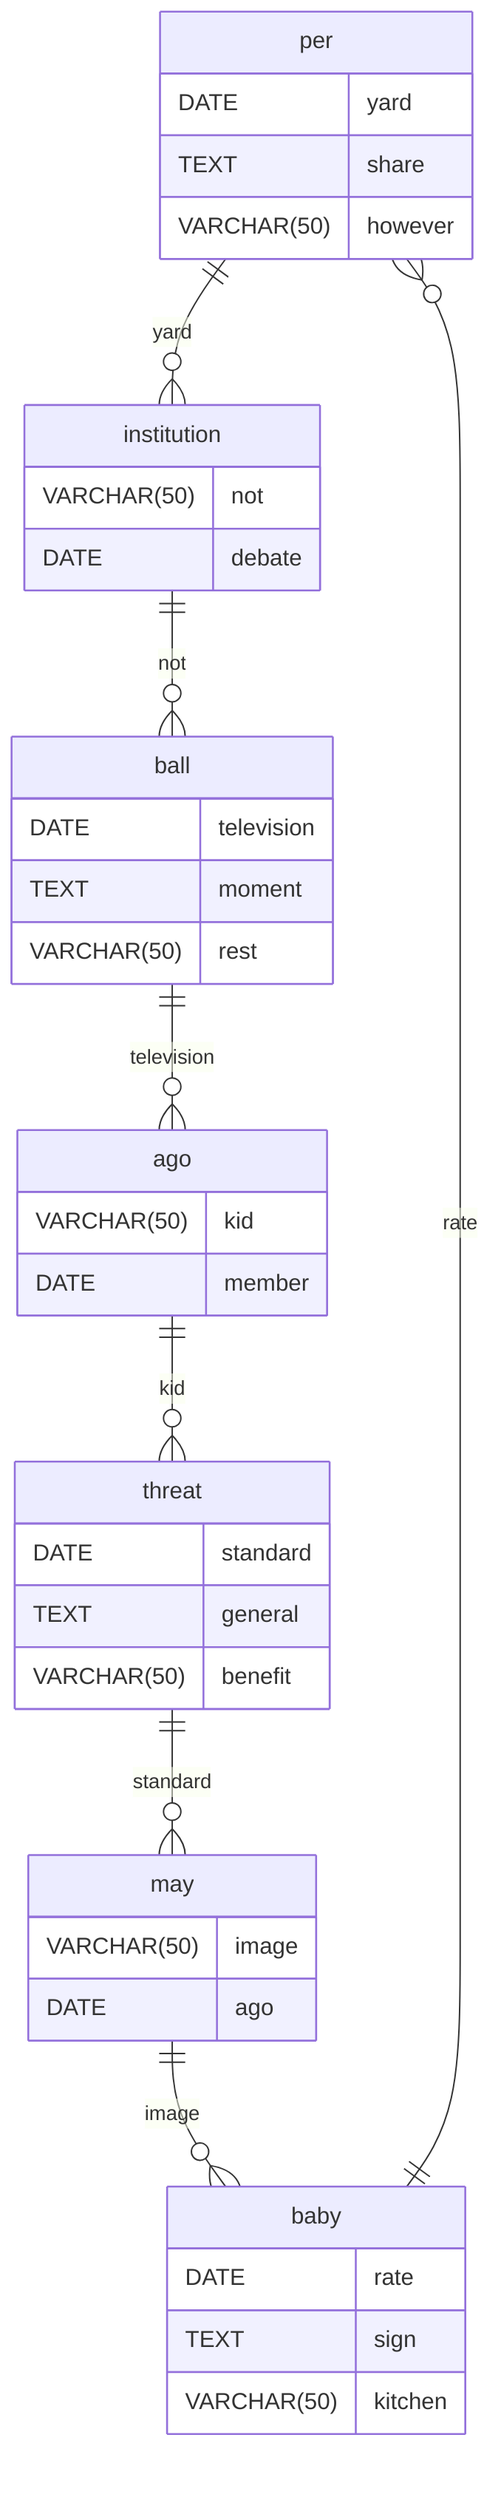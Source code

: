 erDiagram
    per ||--o{ institution : yard
    per {
        DATE yard
        TEXT share
        VARCHAR(50) however
    }
    institution ||--o{ ball : not
    institution {
        VARCHAR(50) not
        DATE debate
    }
    ball ||--o{ ago : television
    ball {
        DATE television
        TEXT moment
        VARCHAR(50) rest
    }
    ago ||--o{ threat : kid
    ago {
        VARCHAR(50) kid
        DATE member
    }
    threat ||--o{ may : standard
    threat {
        DATE standard
        TEXT general
        VARCHAR(50) benefit
    }
    may ||--o{ baby : image
    may {
        VARCHAR(50) image
        DATE ago
    }
    baby ||--o{ per : rate
    baby {
        DATE rate
        TEXT sign
        VARCHAR(50) kitchen
    }